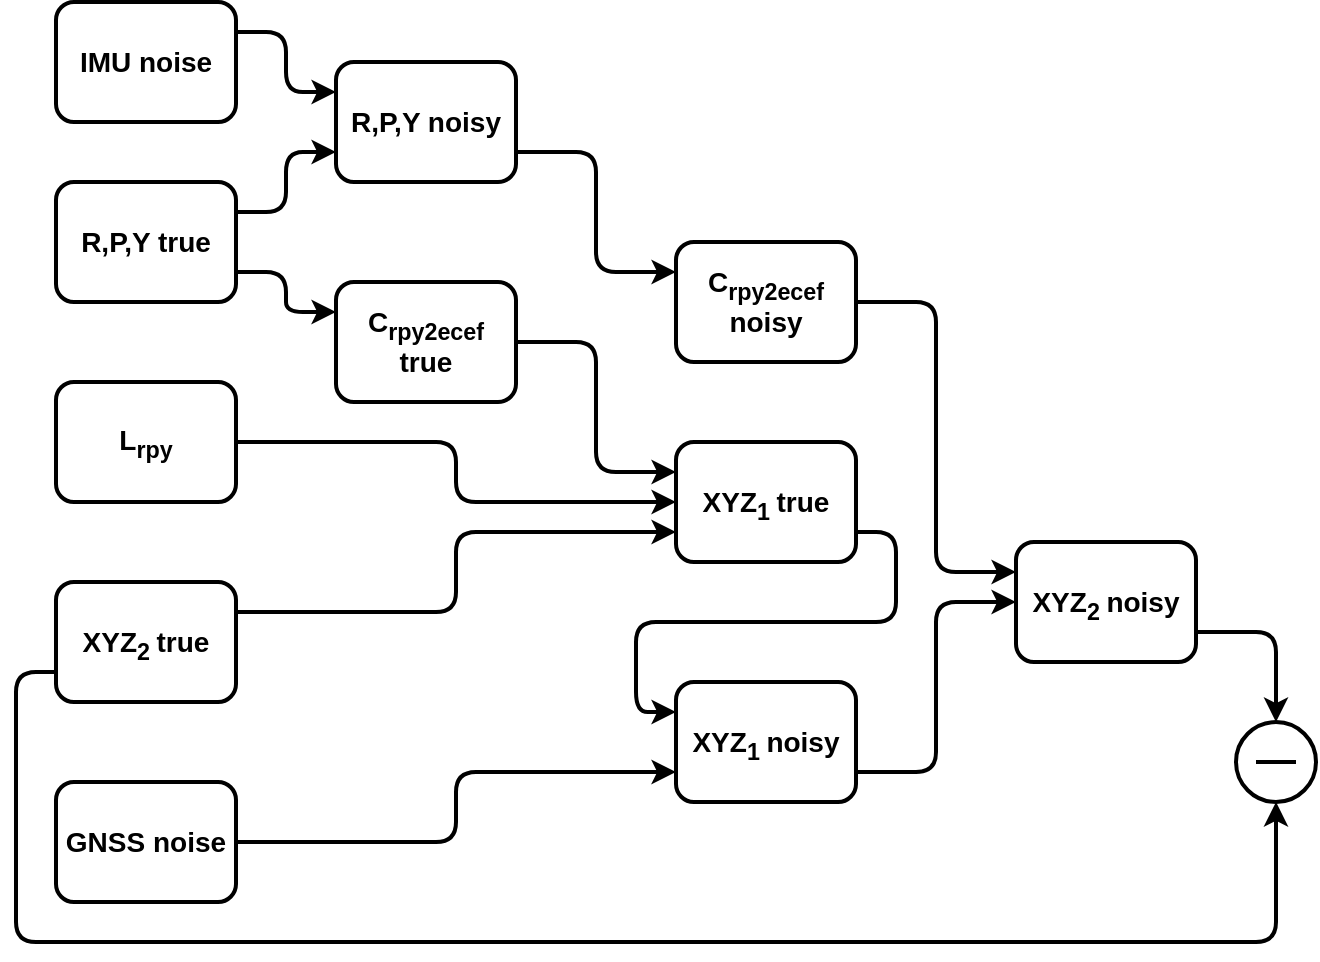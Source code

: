 <mxfile version="12.1.4" type="github" pages="1"><diagram id="ZcdY2EEuyIdD03qGrC-a" name="Page-1"><mxGraphModel dx="1408" dy="751" grid="1" gridSize="10" guides="1" tooltips="1" connect="1" arrows="1" fold="1" page="1" pageScale="1" pageWidth="1169" pageHeight="827" math="0" shadow="0"><root><mxCell id="0"/><mxCell id="1" parent="0"/><mxCell id="8qSo2dQf3pZfvrRG7rXi-25" style="edgeStyle=orthogonalEdgeStyle;rounded=1;orthogonalLoop=1;jettySize=auto;html=1;exitX=1;exitY=0.25;exitDx=0;exitDy=0;entryX=0;entryY=0.75;entryDx=0;entryDy=0;strokeWidth=2;" edge="1" parent="1" source="8qSo2dQf3pZfvrRG7rXi-1" target="8qSo2dQf3pZfvrRG7rXi-13"><mxGeometry relative="1" as="geometry"/></mxCell><mxCell id="8qSo2dQf3pZfvrRG7rXi-27" style="edgeStyle=orthogonalEdgeStyle;rounded=1;orthogonalLoop=1;jettySize=auto;html=1;exitX=1;exitY=0.75;exitDx=0;exitDy=0;entryX=0;entryY=0.25;entryDx=0;entryDy=0;strokeWidth=2;" edge="1" parent="1" source="8qSo2dQf3pZfvrRG7rXi-1" target="8qSo2dQf3pZfvrRG7rXi-7"><mxGeometry relative="1" as="geometry"/></mxCell><mxCell id="8qSo2dQf3pZfvrRG7rXi-1" value="&lt;b&gt;&lt;font style=&quot;font-size: 14px&quot;&gt;R,P,Y true&lt;/font&gt;&lt;/b&gt;" style="rounded=1;whiteSpace=wrap;html=1;strokeWidth=2;" vertex="1" parent="1"><mxGeometry x="40" y="220" width="90" height="60" as="geometry"/></mxCell><mxCell id="8qSo2dQf3pZfvrRG7rXi-24" style="edgeStyle=orthogonalEdgeStyle;rounded=1;orthogonalLoop=1;jettySize=auto;html=1;exitX=1;exitY=0.25;exitDx=0;exitDy=0;entryX=0;entryY=0.25;entryDx=0;entryDy=0;strokeWidth=2;" edge="1" parent="1" source="8qSo2dQf3pZfvrRG7rXi-2" target="8qSo2dQf3pZfvrRG7rXi-13"><mxGeometry relative="1" as="geometry"/></mxCell><mxCell id="8qSo2dQf3pZfvrRG7rXi-2" value="&lt;b&gt;&lt;font style=&quot;font-size: 14px&quot;&gt;IMU noise&lt;/font&gt;&lt;/b&gt;" style="rounded=1;whiteSpace=wrap;html=1;strokeWidth=2;" vertex="1" parent="1"><mxGeometry x="40" y="130" width="90" height="60" as="geometry"/></mxCell><mxCell id="8qSo2dQf3pZfvrRG7rXi-41" style="edgeStyle=orthogonalEdgeStyle;rounded=1;orthogonalLoop=1;jettySize=auto;html=1;exitX=1;exitY=0.5;exitDx=0;exitDy=0;entryX=0;entryY=0.75;entryDx=0;entryDy=0;strokeWidth=2;" edge="1" parent="1" source="8qSo2dQf3pZfvrRG7rXi-4" target="8qSo2dQf3pZfvrRG7rXi-21"><mxGeometry relative="1" as="geometry"/></mxCell><mxCell id="8qSo2dQf3pZfvrRG7rXi-4" value="&lt;b&gt;&lt;font style=&quot;font-size: 14px&quot;&gt;GNSS noise&lt;/font&gt;&lt;/b&gt;" style="rounded=1;whiteSpace=wrap;html=1;strokeWidth=2;" vertex="1" parent="1"><mxGeometry x="40" y="520" width="90" height="60" as="geometry"/></mxCell><mxCell id="8qSo2dQf3pZfvrRG7rXi-28" style="edgeStyle=orthogonalEdgeStyle;rounded=1;orthogonalLoop=1;jettySize=auto;html=1;exitX=1;exitY=0.5;exitDx=0;exitDy=0;entryX=0;entryY=0.5;entryDx=0;entryDy=0;strokeWidth=2;" edge="1" parent="1" source="8qSo2dQf3pZfvrRG7rXi-5" target="8qSo2dQf3pZfvrRG7rXi-16"><mxGeometry relative="1" as="geometry"/></mxCell><mxCell id="8qSo2dQf3pZfvrRG7rXi-5" value="&lt;b&gt;&lt;font style=&quot;font-size: 14px&quot;&gt;&lt;font style=&quot;font-size: 14px&quot;&gt;L&lt;sub&gt;rpy&lt;/sub&gt;&lt;br&gt;&lt;/font&gt;&lt;/font&gt;&lt;/b&gt;" style="rounded=1;whiteSpace=wrap;html=1;strokeWidth=2;" vertex="1" parent="1"><mxGeometry x="40" y="320" width="90" height="60" as="geometry"/></mxCell><mxCell id="8qSo2dQf3pZfvrRG7rXi-20" style="edgeStyle=orthogonalEdgeStyle;rounded=1;orthogonalLoop=1;jettySize=auto;html=1;exitX=1;exitY=0.25;exitDx=0;exitDy=0;entryX=0;entryY=0.75;entryDx=0;entryDy=0;strokeWidth=2;" edge="1" parent="1" source="8qSo2dQf3pZfvrRG7rXi-6" target="8qSo2dQf3pZfvrRG7rXi-16"><mxGeometry relative="1" as="geometry"/></mxCell><mxCell id="8qSo2dQf3pZfvrRG7rXi-51" style="edgeStyle=orthogonalEdgeStyle;rounded=1;orthogonalLoop=1;jettySize=auto;html=1;exitX=0;exitY=0.75;exitDx=0;exitDy=0;entryX=0.5;entryY=1;entryDx=0;entryDy=0;strokeWidth=2;" edge="1" parent="1" source="8qSo2dQf3pZfvrRG7rXi-6" target="8qSo2dQf3pZfvrRG7rXi-40"><mxGeometry relative="1" as="geometry"><Array as="points"><mxPoint x="20" y="465"/><mxPoint x="20" y="600"/><mxPoint x="650" y="600"/></Array></mxGeometry></mxCell><mxCell id="8qSo2dQf3pZfvrRG7rXi-6" value="&lt;b&gt;&lt;font style=&quot;font-size: 16px&quot;&gt;&lt;span style=&quot;font-size: 14px&quot;&gt;&lt;font style=&quot;font-size: 14px&quot;&gt;XYZ&lt;sub&gt;2 &lt;/sub&gt;true&lt;br&gt;&lt;/font&gt;&lt;/span&gt;&lt;/font&gt;&lt;/b&gt;" style="rounded=1;whiteSpace=wrap;html=1;strokeWidth=2;" vertex="1" parent="1"><mxGeometry x="40" y="420" width="90" height="60" as="geometry"/></mxCell><mxCell id="8qSo2dQf3pZfvrRG7rXi-17" style="edgeStyle=orthogonalEdgeStyle;rounded=1;orthogonalLoop=1;jettySize=auto;html=1;exitX=1;exitY=0.5;exitDx=0;exitDy=0;entryX=0;entryY=0.25;entryDx=0;entryDy=0;strokeWidth=2;" edge="1" parent="1" source="8qSo2dQf3pZfvrRG7rXi-7" target="8qSo2dQf3pZfvrRG7rXi-16"><mxGeometry relative="1" as="geometry"/></mxCell><mxCell id="8qSo2dQf3pZfvrRG7rXi-7" value="&lt;b&gt;&lt;font style=&quot;font-size: 14px&quot;&gt;C&lt;sub&gt;rpy2ecef&lt;/sub&gt; true&lt;/font&gt;&lt;/b&gt;" style="rounded=1;whiteSpace=wrap;html=1;strokeWidth=2;" vertex="1" parent="1"><mxGeometry x="180" y="270" width="90" height="60" as="geometry"/></mxCell><mxCell id="8qSo2dQf3pZfvrRG7rXi-46" style="edgeStyle=orthogonalEdgeStyle;rounded=1;orthogonalLoop=1;jettySize=auto;html=1;exitX=1;exitY=0.75;exitDx=0;exitDy=0;entryX=0;entryY=0.25;entryDx=0;entryDy=0;strokeWidth=2;" edge="1" parent="1" source="8qSo2dQf3pZfvrRG7rXi-13" target="8qSo2dQf3pZfvrRG7rXi-35"><mxGeometry relative="1" as="geometry"/></mxCell><mxCell id="8qSo2dQf3pZfvrRG7rXi-13" value="&lt;b&gt;&lt;font style=&quot;font-size: 14px&quot;&gt;R,P,Y noisy&lt;/font&gt;&lt;/b&gt;" style="rounded=1;whiteSpace=wrap;html=1;strokeWidth=2;" vertex="1" parent="1"><mxGeometry x="180" y="160" width="90" height="60" as="geometry"/></mxCell><mxCell id="8qSo2dQf3pZfvrRG7rXi-23" style="edgeStyle=orthogonalEdgeStyle;rounded=1;orthogonalLoop=1;jettySize=auto;html=1;exitX=1;exitY=0.75;exitDx=0;exitDy=0;entryX=0;entryY=0.25;entryDx=0;entryDy=0;strokeWidth=2;" edge="1" parent="1" source="8qSo2dQf3pZfvrRG7rXi-16" target="8qSo2dQf3pZfvrRG7rXi-21"><mxGeometry relative="1" as="geometry"/></mxCell><mxCell id="8qSo2dQf3pZfvrRG7rXi-16" value="&lt;b&gt;&lt;font style=&quot;font-size: 16px&quot;&gt;&lt;span style=&quot;font-size: 14px&quot;&gt;&lt;font style=&quot;font-size: 14px&quot;&gt;XYZ&lt;sub&gt;1 &lt;/sub&gt;true&lt;br&gt;&lt;/font&gt;&lt;/span&gt;&lt;/font&gt;&lt;/b&gt;" style="rounded=1;whiteSpace=wrap;html=1;strokeWidth=2;" vertex="1" parent="1"><mxGeometry x="350" y="350" width="90" height="60" as="geometry"/></mxCell><mxCell id="8qSo2dQf3pZfvrRG7rXi-32" style="edgeStyle=orthogonalEdgeStyle;rounded=1;orthogonalLoop=1;jettySize=auto;html=1;exitX=1;exitY=0.75;exitDx=0;exitDy=0;entryX=0;entryY=0.5;entryDx=0;entryDy=0;strokeWidth=2;" edge="1" parent="1" source="8qSo2dQf3pZfvrRG7rXi-21" target="8qSo2dQf3pZfvrRG7rXi-31"><mxGeometry relative="1" as="geometry"/></mxCell><mxCell id="8qSo2dQf3pZfvrRG7rXi-21" value="&lt;b&gt;&lt;font style=&quot;font-size: 16px&quot;&gt;&lt;span style=&quot;font-size: 14px&quot;&gt;&lt;font style=&quot;font-size: 14px&quot;&gt;XYZ&lt;sub&gt;1 &lt;/sub&gt;noisy&lt;br&gt;&lt;/font&gt;&lt;/span&gt;&lt;/font&gt;&lt;/b&gt;" style="rounded=1;whiteSpace=wrap;html=1;strokeWidth=2;" vertex="1" parent="1"><mxGeometry x="350" y="470" width="90" height="60" as="geometry"/></mxCell><mxCell id="8qSo2dQf3pZfvrRG7rXi-48" style="edgeStyle=orthogonalEdgeStyle;rounded=1;orthogonalLoop=1;jettySize=auto;html=1;exitX=1;exitY=0.75;exitDx=0;exitDy=0;entryX=0.5;entryY=0;entryDx=0;entryDy=0;strokeWidth=2;" edge="1" parent="1" source="8qSo2dQf3pZfvrRG7rXi-31" target="8qSo2dQf3pZfvrRG7rXi-40"><mxGeometry relative="1" as="geometry"/></mxCell><mxCell id="8qSo2dQf3pZfvrRG7rXi-31" value="&lt;b&gt;&lt;font style=&quot;font-size: 16px&quot;&gt;&lt;span style=&quot;font-size: 14px&quot;&gt;&lt;font style=&quot;font-size: 14px&quot;&gt;XYZ&lt;sub&gt;2 &lt;/sub&gt;noisy&lt;br&gt;&lt;/font&gt;&lt;/span&gt;&lt;/font&gt;&lt;/b&gt;" style="rounded=1;whiteSpace=wrap;html=1;strokeWidth=2;" vertex="1" parent="1"><mxGeometry x="520" y="400" width="90" height="60" as="geometry"/></mxCell><mxCell id="8qSo2dQf3pZfvrRG7rXi-45" style="edgeStyle=orthogonalEdgeStyle;rounded=1;orthogonalLoop=1;jettySize=auto;html=1;exitX=1;exitY=0.5;exitDx=0;exitDy=0;strokeWidth=2;entryX=0;entryY=0.25;entryDx=0;entryDy=0;" edge="1" parent="1" source="8qSo2dQf3pZfvrRG7rXi-35" target="8qSo2dQf3pZfvrRG7rXi-31"><mxGeometry relative="1" as="geometry"><mxPoint x="660" y="350" as="targetPoint"/></mxGeometry></mxCell><mxCell id="8qSo2dQf3pZfvrRG7rXi-35" value="&lt;b&gt;&lt;font style=&quot;font-size: 14px&quot;&gt;C&lt;sub&gt;rpy2ecef&lt;/sub&gt; noisy&lt;br&gt;&lt;/font&gt;&lt;/b&gt;" style="rounded=1;whiteSpace=wrap;html=1;strokeWidth=2;" vertex="1" parent="1"><mxGeometry x="350" y="250" width="90" height="60" as="geometry"/></mxCell><mxCell id="8qSo2dQf3pZfvrRG7rXi-40" value="" style="ellipse;whiteSpace=wrap;html=1;aspect=fixed;strokeWidth=2;" vertex="1" parent="1"><mxGeometry x="630" y="490" width="40" height="40" as="geometry"/></mxCell><mxCell id="8qSo2dQf3pZfvrRG7rXi-42" value="" style="endArrow=none;html=1;strokeWidth=2;rounded=0;" edge="1" parent="1"><mxGeometry width="50" height="50" relative="1" as="geometry"><mxPoint x="640" y="510" as="sourcePoint"/><mxPoint x="660" y="510" as="targetPoint"/></mxGeometry></mxCell></root></mxGraphModel></diagram></mxfile>
